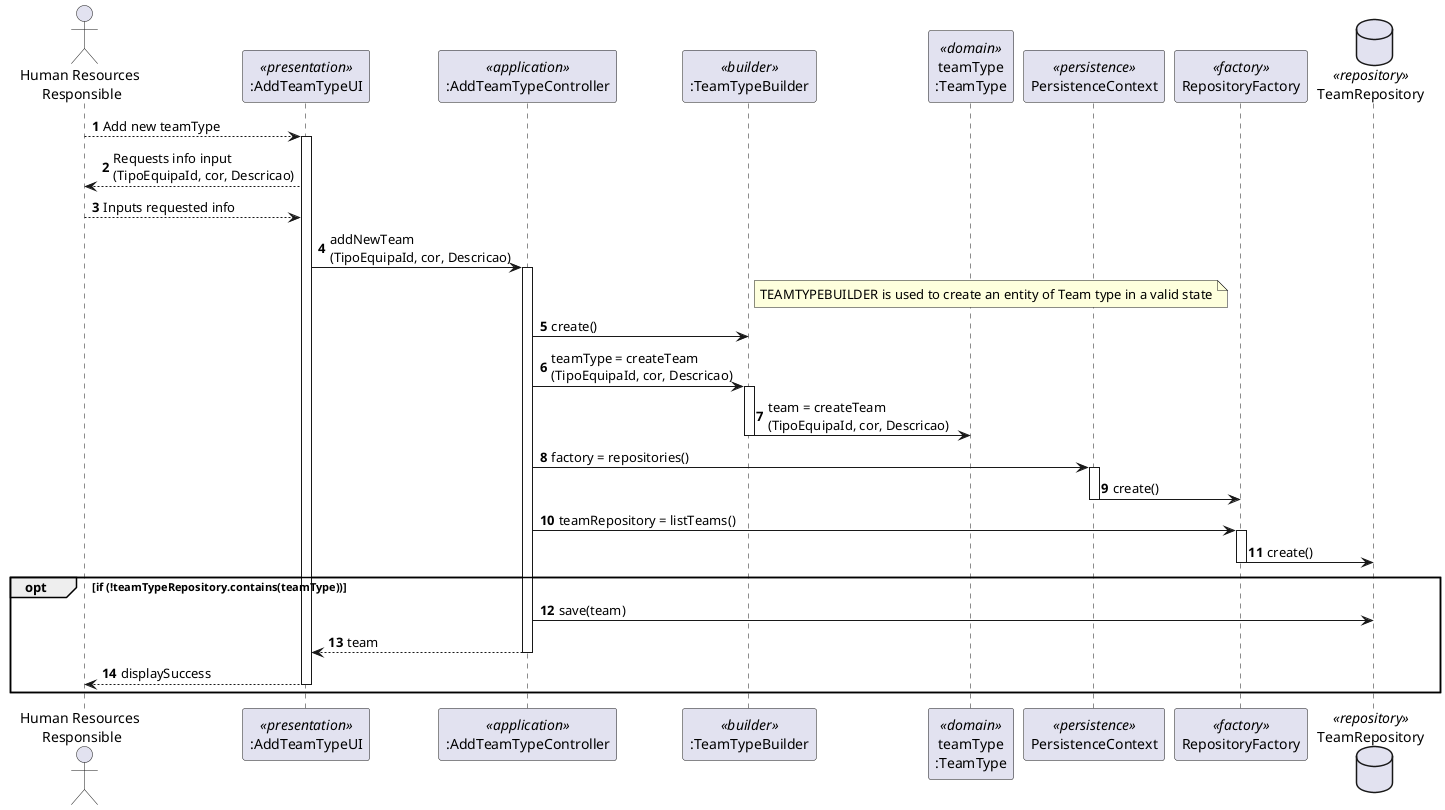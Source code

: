 @startuml
autonumber

actor "Human Resources \nResponsible" as HRR
participant ":AddTeamTypeUI" as ADDTEAMTYPEUI <<presentation>>
participant ":AddTeamTypeController" as ADDTEAMTYPECTRL <<application>>
participant ":TeamTypeBuilder" as TEAMTYPEBUILDER <<builder>>
participant "teamType\n:TeamType" as TEAMTYPE <<domain>>
participant PersistenceContext as Persistence <<persistence>>
participant RepositoryFactory as Factory <<factory>>
database TeamRepository as Repository <<repository>>


HRR --> ADDTEAMTYPEUI : Add new teamType
activate ADDTEAMTYPEUI
ADDTEAMTYPEUI --> HRR : Requests info input \n(TipoEquipaId, cor, Descricao)

HRR --> ADDTEAMTYPEUI : Inputs requested info

ADDTEAMTYPEUI -> ADDTEAMTYPECTRL : addNewTeam\n(TipoEquipaId, cor, Descricao)
note right of TEAMTYPEBUILDER:TEAMTYPEBUILDER is used to create an entity of Team type in a valid state
activate ADDTEAMTYPECTRL
ADDTEAMTYPECTRL -> TEAMTYPEBUILDER : create()
ADDTEAMTYPECTRL -> TEAMTYPEBUILDER : teamType = createTeam\n(TipoEquipaId, cor, Descricao)

activate TEAMTYPEBUILDER
TEAMTYPEBUILDER -> TEAMTYPE : team = createTeam\n(TipoEquipaId, cor, Descricao)
deactivate TEAMTYPEBUILDER

ADDTEAMTYPECTRL -> Persistence : factory = repositories()
activate Persistence
Persistence -> Factory : create()
deactivate Persistence

ADDTEAMTYPECTRL -> Factory : teamRepository = listTeams()
activate Factory
Factory -> Repository : create()
deactivate Factory

opt if (!teamTypeRepository.contains(teamType))
ADDTEAMTYPECTRL -> Repository : save(team)

ADDTEAMTYPECTRL --> ADDTEAMTYPEUI : team
deactivate TEAMTYPEBUILDER
deactivate ADDTEAMTYPECTRL

ADDTEAMTYPEUI --> HRR : displaySuccess
deactivate ADDTEAMTYPEUI
end opt

@enduml

